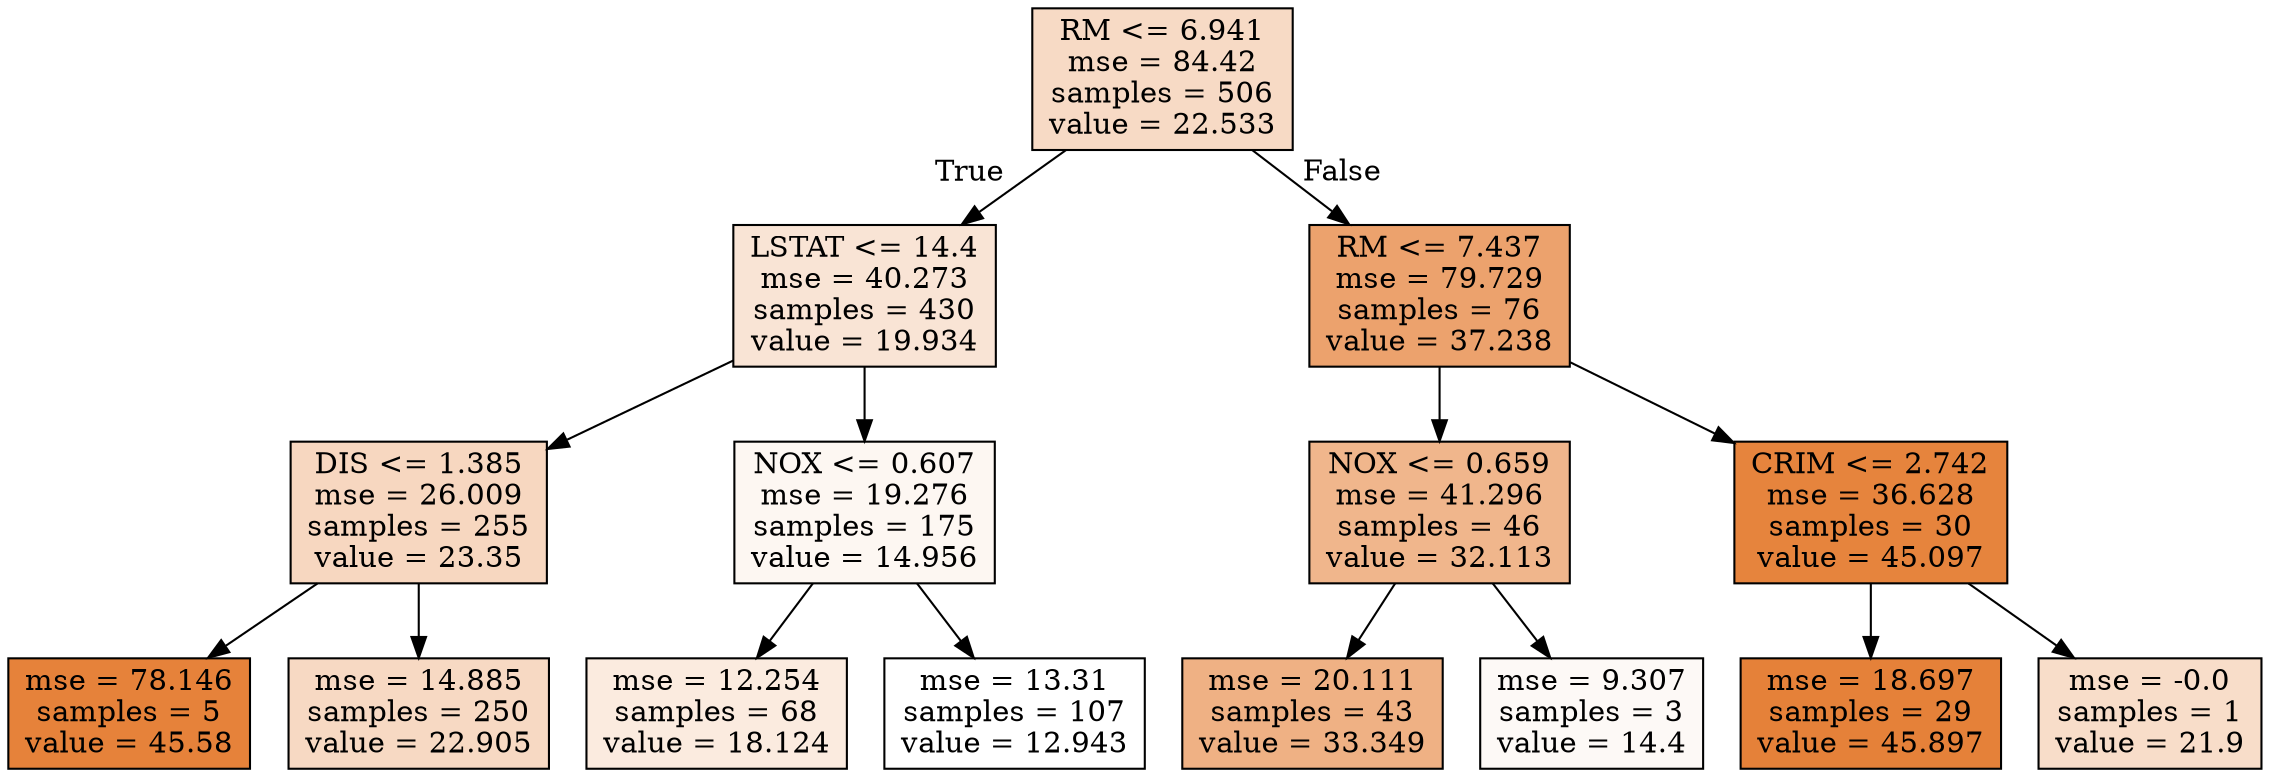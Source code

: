 digraph Tree {
node [shape=box, style="filled", color="black"] ;
0 [label="RM <= 6.941\nmse = 84.42\nsamples = 506\nvalue = 22.533", fillcolor="#e581394a"] ;
1 [label="LSTAT <= 14.4\nmse = 40.273\nsamples = 430\nvalue = 19.934", fillcolor="#e5813936"] ;
0 -> 1 [labeldistance=2.5, labelangle=45, headlabel="True"] ;
2 [label="DIS <= 1.385\nmse = 26.009\nsamples = 255\nvalue = 23.35", fillcolor="#e5813951"] ;
1 -> 2 ;
3 [label="mse = 78.146\nsamples = 5\nvalue = 45.58", fillcolor="#e58139fd"] ;
2 -> 3 ;
4 [label="mse = 14.885\nsamples = 250\nvalue = 22.905", fillcolor="#e581394d"] ;
2 -> 4 ;
5 [label="NOX <= 0.607\nmse = 19.276\nsamples = 175\nvalue = 14.956", fillcolor="#e5813910"] ;
1 -> 5 ;
6 [label="mse = 12.254\nsamples = 68\nvalue = 18.124", fillcolor="#e5813928"] ;
5 -> 6 ;
7 [label="mse = 13.31\nsamples = 107\nvalue = 12.943", fillcolor="#e5813900"] ;
5 -> 7 ;
8 [label="RM <= 7.437\nmse = 79.729\nsamples = 76\nvalue = 37.238", fillcolor="#e58139bc"] ;
0 -> 8 [labeldistance=2.5, labelangle=-45, headlabel="False"] ;
9 [label="NOX <= 0.659\nmse = 41.296\nsamples = 46\nvalue = 32.113", fillcolor="#e5813994"] ;
8 -> 9 ;
10 [label="mse = 20.111\nsamples = 43\nvalue = 33.349", fillcolor="#e581399e"] ;
9 -> 10 ;
11 [label="mse = 9.307\nsamples = 3\nvalue = 14.4", fillcolor="#e581390b"] ;
9 -> 11 ;
12 [label="CRIM <= 2.742\nmse = 36.628\nsamples = 30\nvalue = 45.097", fillcolor="#e58139f9"] ;
8 -> 12 ;
13 [label="mse = 18.697\nsamples = 29\nvalue = 45.897", fillcolor="#e58139ff"] ;
12 -> 13 ;
14 [label="mse = -0.0\nsamples = 1\nvalue = 21.9", fillcolor="#e5813945"] ;
12 -> 14 ;
}